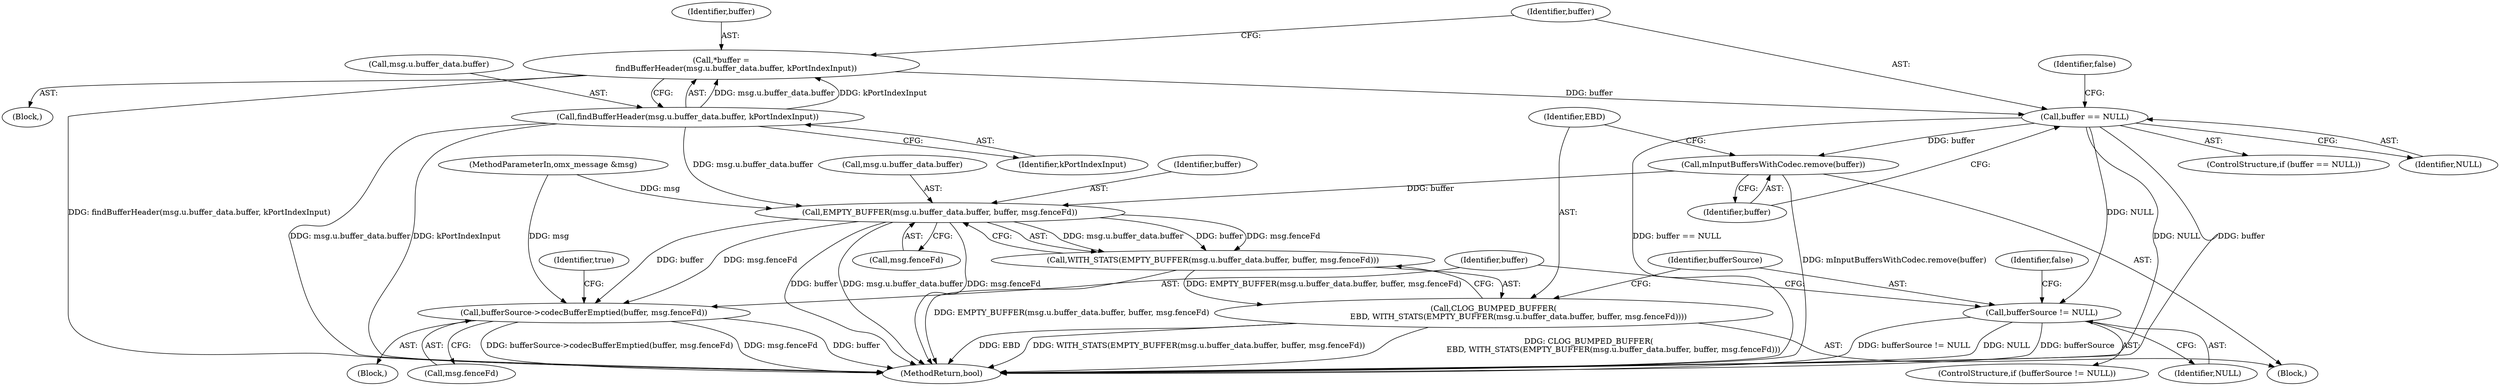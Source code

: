 digraph "0_Android_b351eabb428c7ca85a34513c64601f437923d576_8@pointer" {
"1000234" [label="(Call,buffer == NULL)"];
"1000222" [label="(Call,*buffer =\n            findBufferHeader(msg.u.buffer_data.buffer, kPortIndexInput))"];
"1000224" [label="(Call,findBufferHeader(msg.u.buffer_data.buffer, kPortIndexInput))"];
"1000242" [label="(Call,mInputBuffersWithCodec.remove(buffer))"];
"1000247" [label="(Call,EMPTY_BUFFER(msg.u.buffer_data.buffer, buffer, msg.fenceFd))"];
"1000246" [label="(Call,WITH_STATS(EMPTY_BUFFER(msg.u.buffer_data.buffer, buffer, msg.fenceFd)))"];
"1000244" [label="(Call,CLOG_BUMPED_BUFFER(\n                    EBD, WITH_STATS(EMPTY_BUFFER(msg.u.buffer_data.buffer, buffer, msg.fenceFd))))"];
"1000264" [label="(Call,bufferSource->codecBufferEmptied(buffer, msg.fenceFd))"];
"1000260" [label="(Call,bufferSource != NULL)"];
"1000260" [label="(Call,bufferSource != NULL)"];
"1000273" [label="(MethodReturn,bool)"];
"1000243" [label="(Identifier,buffer)"];
"1000242" [label="(Call,mInputBuffersWithCodec.remove(buffer))"];
"1000232" [label="(Identifier,kPortIndexInput)"];
"1000223" [label="(Identifier,buffer)"];
"1000235" [label="(Identifier,buffer)"];
"1000245" [label="(Identifier,EBD)"];
"1000222" [label="(Call,*buffer =\n            findBufferHeader(msg.u.buffer_data.buffer, kPortIndexInput))"];
"1000263" [label="(Block,)"];
"1000101" [label="(MethodParameterIn,omx_message &msg)"];
"1000256" [label="(Call,msg.fenceFd)"];
"1000270" [label="(Identifier,true)"];
"1000233" [label="(ControlStructure,if (buffer == NULL))"];
"1000266" [label="(Call,msg.fenceFd)"];
"1000248" [label="(Call,msg.u.buffer_data.buffer)"];
"1000262" [label="(Identifier,NULL)"];
"1000225" [label="(Call,msg.u.buffer_data.buffer)"];
"1000224" [label="(Call,findBufferHeader(msg.u.buffer_data.buffer, kPortIndexInput))"];
"1000244" [label="(Call,CLOG_BUMPED_BUFFER(\n                    EBD, WITH_STATS(EMPTY_BUFFER(msg.u.buffer_data.buffer, buffer, msg.fenceFd))))"];
"1000264" [label="(Call,bufferSource->codecBufferEmptied(buffer, msg.fenceFd))"];
"1000236" [label="(Identifier,NULL)"];
"1000246" [label="(Call,WITH_STATS(EMPTY_BUFFER(msg.u.buffer_data.buffer, buffer, msg.fenceFd)))"];
"1000261" [label="(Identifier,bufferSource)"];
"1000240" [label="(Block,)"];
"1000265" [label="(Identifier,buffer)"];
"1000220" [label="(Block,)"];
"1000247" [label="(Call,EMPTY_BUFFER(msg.u.buffer_data.buffer, buffer, msg.fenceFd))"];
"1000259" [label="(ControlStructure,if (bufferSource != NULL))"];
"1000234" [label="(Call,buffer == NULL)"];
"1000255" [label="(Identifier,buffer)"];
"1000272" [label="(Identifier,false)"];
"1000239" [label="(Identifier,false)"];
"1000234" -> "1000233"  [label="AST: "];
"1000234" -> "1000236"  [label="CFG: "];
"1000235" -> "1000234"  [label="AST: "];
"1000236" -> "1000234"  [label="AST: "];
"1000239" -> "1000234"  [label="CFG: "];
"1000243" -> "1000234"  [label="CFG: "];
"1000234" -> "1000273"  [label="DDG: NULL"];
"1000234" -> "1000273"  [label="DDG: buffer"];
"1000234" -> "1000273"  [label="DDG: buffer == NULL"];
"1000222" -> "1000234"  [label="DDG: buffer"];
"1000234" -> "1000242"  [label="DDG: buffer"];
"1000234" -> "1000260"  [label="DDG: NULL"];
"1000222" -> "1000220"  [label="AST: "];
"1000222" -> "1000224"  [label="CFG: "];
"1000223" -> "1000222"  [label="AST: "];
"1000224" -> "1000222"  [label="AST: "];
"1000235" -> "1000222"  [label="CFG: "];
"1000222" -> "1000273"  [label="DDG: findBufferHeader(msg.u.buffer_data.buffer, kPortIndexInput)"];
"1000224" -> "1000222"  [label="DDG: msg.u.buffer_data.buffer"];
"1000224" -> "1000222"  [label="DDG: kPortIndexInput"];
"1000224" -> "1000232"  [label="CFG: "];
"1000225" -> "1000224"  [label="AST: "];
"1000232" -> "1000224"  [label="AST: "];
"1000224" -> "1000273"  [label="DDG: msg.u.buffer_data.buffer"];
"1000224" -> "1000273"  [label="DDG: kPortIndexInput"];
"1000224" -> "1000247"  [label="DDG: msg.u.buffer_data.buffer"];
"1000242" -> "1000240"  [label="AST: "];
"1000242" -> "1000243"  [label="CFG: "];
"1000243" -> "1000242"  [label="AST: "];
"1000245" -> "1000242"  [label="CFG: "];
"1000242" -> "1000273"  [label="DDG: mInputBuffersWithCodec.remove(buffer)"];
"1000242" -> "1000247"  [label="DDG: buffer"];
"1000247" -> "1000246"  [label="AST: "];
"1000247" -> "1000256"  [label="CFG: "];
"1000248" -> "1000247"  [label="AST: "];
"1000255" -> "1000247"  [label="AST: "];
"1000256" -> "1000247"  [label="AST: "];
"1000246" -> "1000247"  [label="CFG: "];
"1000247" -> "1000273"  [label="DDG: msg.u.buffer_data.buffer"];
"1000247" -> "1000273"  [label="DDG: buffer"];
"1000247" -> "1000273"  [label="DDG: msg.fenceFd"];
"1000247" -> "1000246"  [label="DDG: msg.u.buffer_data.buffer"];
"1000247" -> "1000246"  [label="DDG: buffer"];
"1000247" -> "1000246"  [label="DDG: msg.fenceFd"];
"1000101" -> "1000247"  [label="DDG: msg"];
"1000247" -> "1000264"  [label="DDG: buffer"];
"1000247" -> "1000264"  [label="DDG: msg.fenceFd"];
"1000246" -> "1000244"  [label="AST: "];
"1000244" -> "1000246"  [label="CFG: "];
"1000246" -> "1000273"  [label="DDG: EMPTY_BUFFER(msg.u.buffer_data.buffer, buffer, msg.fenceFd)"];
"1000246" -> "1000244"  [label="DDG: EMPTY_BUFFER(msg.u.buffer_data.buffer, buffer, msg.fenceFd)"];
"1000244" -> "1000240"  [label="AST: "];
"1000245" -> "1000244"  [label="AST: "];
"1000261" -> "1000244"  [label="CFG: "];
"1000244" -> "1000273"  [label="DDG: CLOG_BUMPED_BUFFER(\n                    EBD, WITH_STATS(EMPTY_BUFFER(msg.u.buffer_data.buffer, buffer, msg.fenceFd)))"];
"1000244" -> "1000273"  [label="DDG: EBD"];
"1000244" -> "1000273"  [label="DDG: WITH_STATS(EMPTY_BUFFER(msg.u.buffer_data.buffer, buffer, msg.fenceFd))"];
"1000264" -> "1000263"  [label="AST: "];
"1000264" -> "1000266"  [label="CFG: "];
"1000265" -> "1000264"  [label="AST: "];
"1000266" -> "1000264"  [label="AST: "];
"1000270" -> "1000264"  [label="CFG: "];
"1000264" -> "1000273"  [label="DDG: buffer"];
"1000264" -> "1000273"  [label="DDG: bufferSource->codecBufferEmptied(buffer, msg.fenceFd)"];
"1000264" -> "1000273"  [label="DDG: msg.fenceFd"];
"1000101" -> "1000264"  [label="DDG: msg"];
"1000260" -> "1000259"  [label="AST: "];
"1000260" -> "1000262"  [label="CFG: "];
"1000261" -> "1000260"  [label="AST: "];
"1000262" -> "1000260"  [label="AST: "];
"1000265" -> "1000260"  [label="CFG: "];
"1000272" -> "1000260"  [label="CFG: "];
"1000260" -> "1000273"  [label="DDG: bufferSource != NULL"];
"1000260" -> "1000273"  [label="DDG: NULL"];
"1000260" -> "1000273"  [label="DDG: bufferSource"];
}
